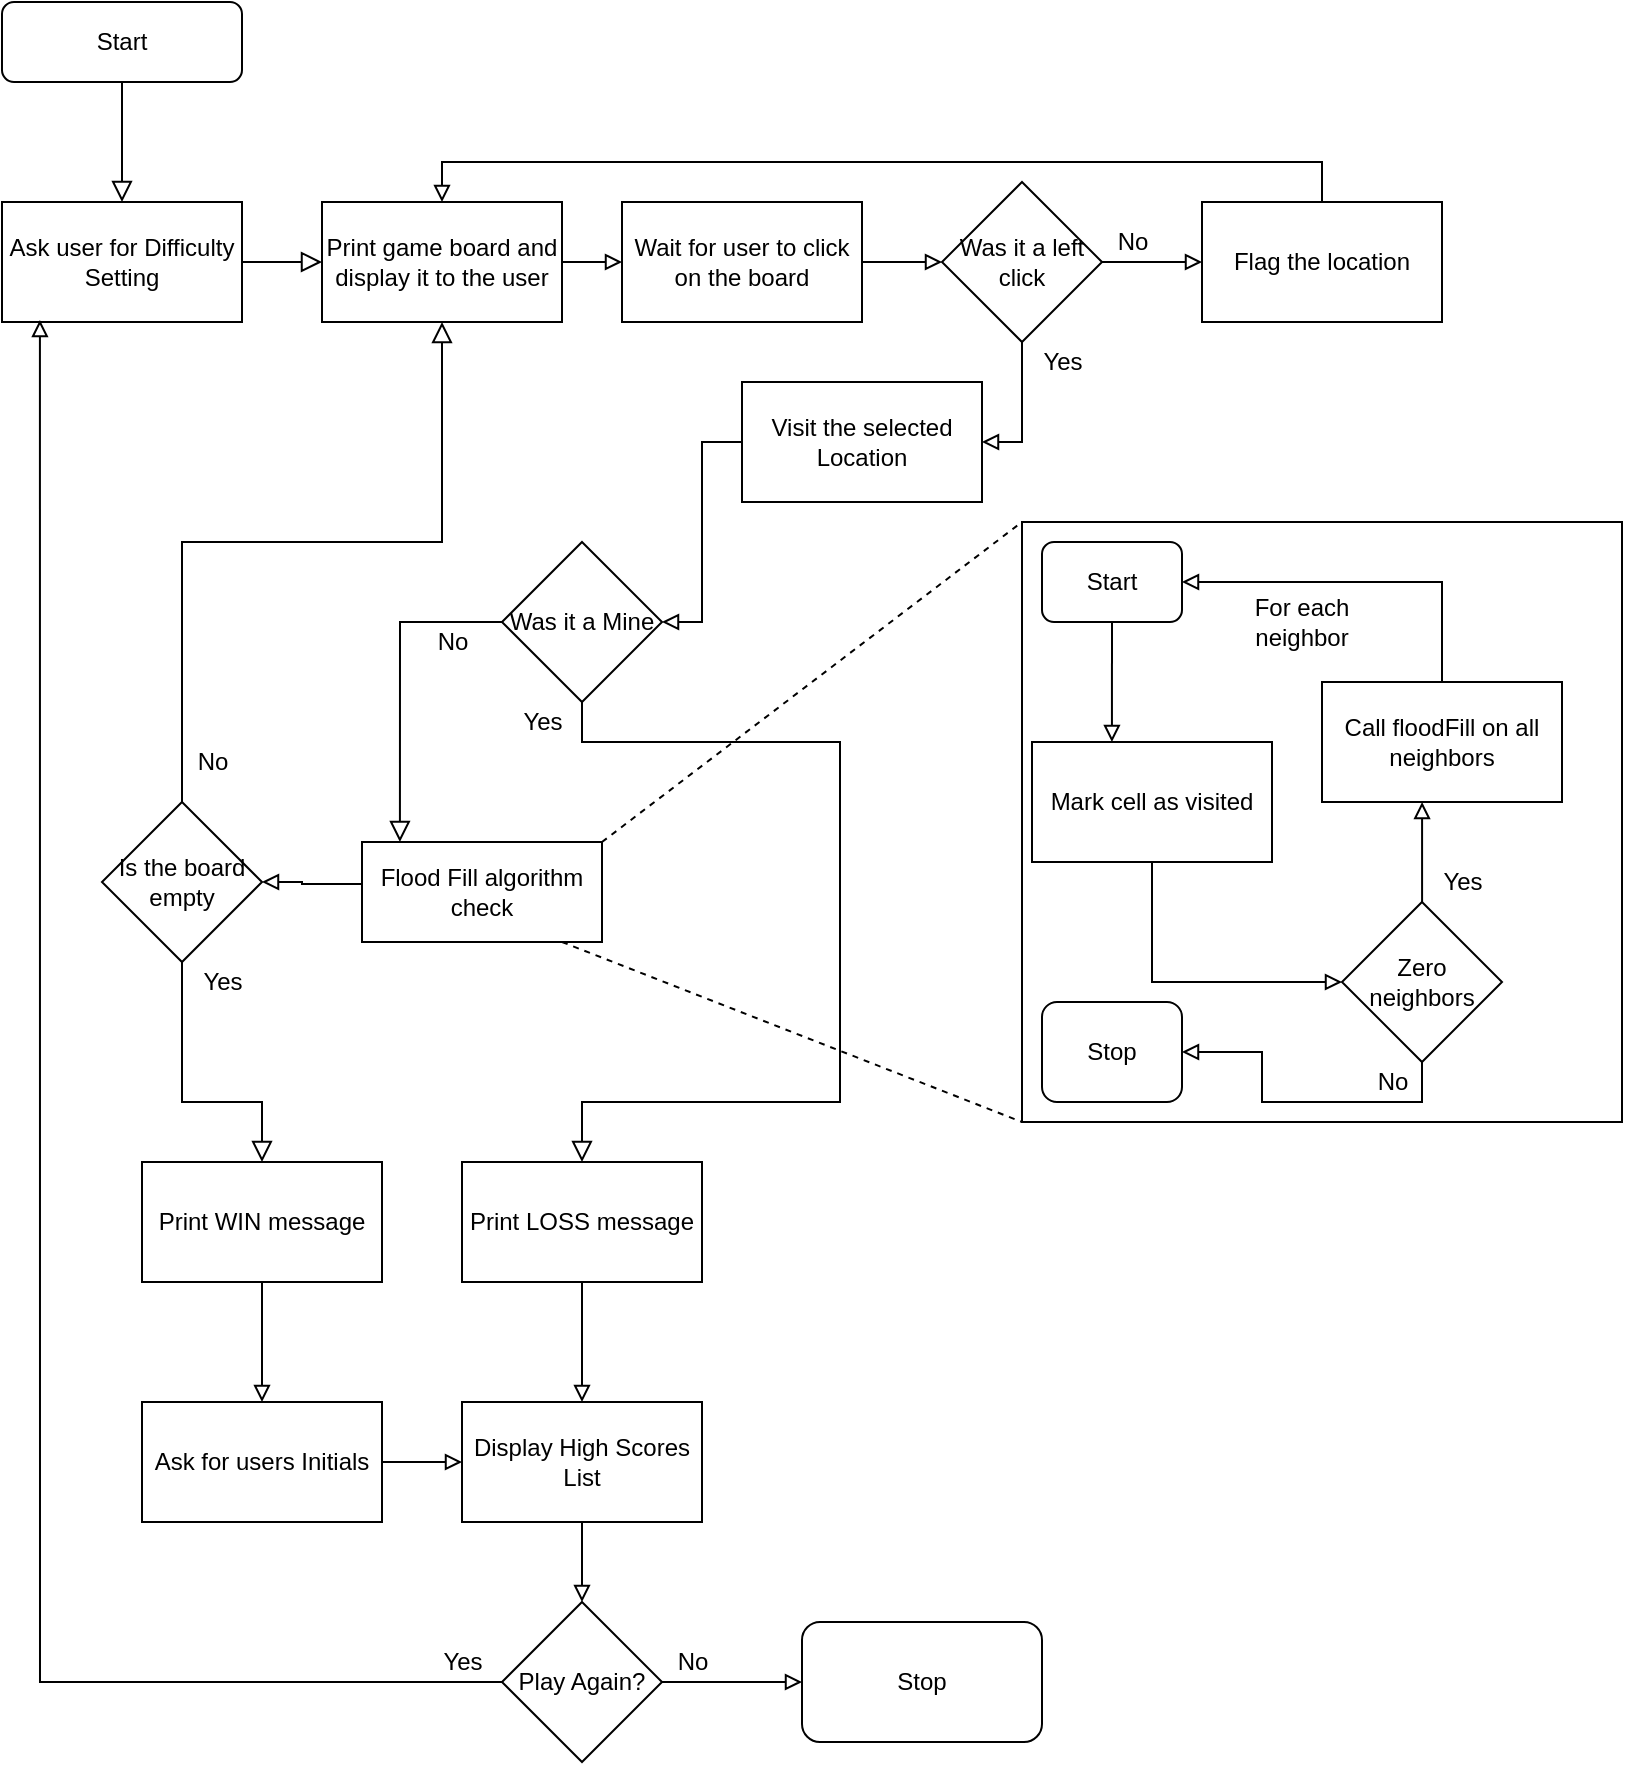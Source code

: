 <mxfile version="13.3.5" type="device"><diagram id="C5RBs43oDa-KdzZeNtuy" name="Page-1"><mxGraphModel dx="1086" dy="806" grid="1" gridSize="10" guides="1" tooltips="1" connect="1" arrows="1" fold="1" page="1" pageScale="1" pageWidth="827" pageHeight="1169" math="0" shadow="0"><root><mxCell id="WIyWlLk6GJQsqaUBKTNV-0"/><mxCell id="WIyWlLk6GJQsqaUBKTNV-1" parent="WIyWlLk6GJQsqaUBKTNV-0"/><mxCell id="WIyWlLk6GJQsqaUBKTNV-2" value="" style="rounded=0;html=1;jettySize=auto;orthogonalLoop=1;fontSize=11;endArrow=block;endFill=0;endSize=8;strokeWidth=1;shadow=0;labelBackgroundColor=none;edgeStyle=orthogonalEdgeStyle;entryX=0.5;entryY=0;entryDx=0;entryDy=0;" parent="WIyWlLk6GJQsqaUBKTNV-1" source="WIyWlLk6GJQsqaUBKTNV-3" target="DiXq1rYth5rB-0L1wNrp-0" edge="1"><mxGeometry relative="1" as="geometry"/></mxCell><mxCell id="WIyWlLk6GJQsqaUBKTNV-3" value="Start" style="rounded=1;whiteSpace=wrap;html=1;fontSize=12;glass=0;strokeWidth=1;shadow=0;" parent="WIyWlLk6GJQsqaUBKTNV-1" vertex="1"><mxGeometry width="120" height="40" as="geometry"/></mxCell><mxCell id="DiXq1rYth5rB-0L1wNrp-28" style="edgeStyle=orthogonalEdgeStyle;rounded=0;orthogonalLoop=1;jettySize=auto;html=1;entryX=0;entryY=0.5;entryDx=0;entryDy=0;endArrow=block;endFill=0;endSize=8;" parent="WIyWlLk6GJQsqaUBKTNV-1" source="DiXq1rYth5rB-0L1wNrp-0" target="dKoIntnRkfKrI2zDitbR-0" edge="1"><mxGeometry relative="1" as="geometry"><mxPoint x="182" y="130" as="targetPoint"/></mxGeometry></mxCell><mxCell id="DiXq1rYth5rB-0L1wNrp-0" value="Ask user for Difficulty Setting" style="rounded=0;whiteSpace=wrap;html=1;" parent="WIyWlLk6GJQsqaUBKTNV-1" vertex="1"><mxGeometry y="100" width="120" height="60" as="geometry"/></mxCell><mxCell id="dKoIntnRkfKrI2zDitbR-6" style="edgeStyle=orthogonalEdgeStyle;rounded=0;orthogonalLoop=1;jettySize=auto;html=1;exitX=0;exitY=0.5;exitDx=0;exitDy=0;entryX=1;entryY=0.5;entryDx=0;entryDy=0;endArrow=block;endFill=0;" parent="WIyWlLk6GJQsqaUBKTNV-1" source="DiXq1rYth5rB-0L1wNrp-21" target="DiXq1rYth5rB-0L1wNrp-25" edge="1"><mxGeometry relative="1" as="geometry"/></mxCell><mxCell id="DiXq1rYth5rB-0L1wNrp-21" value="Visit the selected Location" style="rounded=0;whiteSpace=wrap;html=1;" parent="WIyWlLk6GJQsqaUBKTNV-1" vertex="1"><mxGeometry x="370" y="190" width="120" height="60" as="geometry"/></mxCell><mxCell id="DiXq1rYth5rB-0L1wNrp-30" style="edgeStyle=orthogonalEdgeStyle;rounded=0;orthogonalLoop=1;jettySize=auto;html=1;endArrow=block;endFill=0;endSize=8;entryX=0.158;entryY=0;entryDx=0;entryDy=0;entryPerimeter=0;exitX=0;exitY=0.5;exitDx=0;exitDy=0;" parent="WIyWlLk6GJQsqaUBKTNV-1" source="DiXq1rYth5rB-0L1wNrp-25" target="y8nnIB8rg2T7NnfLBdj3-5" edge="1"><mxGeometry relative="1" as="geometry"><mxPoint x="330" y="440" as="targetPoint"/></mxGeometry></mxCell><mxCell id="DiXq1rYth5rB-0L1wNrp-35" style="edgeStyle=orthogonalEdgeStyle;rounded=0;orthogonalLoop=1;jettySize=auto;html=1;endArrow=block;endFill=0;endSize=8;entryX=0.5;entryY=0;entryDx=0;entryDy=0;exitX=0.5;exitY=1;exitDx=0;exitDy=0;" parent="WIyWlLk6GJQsqaUBKTNV-1" source="DiXq1rYth5rB-0L1wNrp-25" target="y8nnIB8rg2T7NnfLBdj3-0" edge="1"><mxGeometry relative="1" as="geometry"><mxPoint x="290" y="540" as="targetPoint"/><Array as="points"><mxPoint x="419" y="370"/><mxPoint x="419" y="550"/><mxPoint x="290" y="550"/></Array></mxGeometry></mxCell><mxCell id="DiXq1rYth5rB-0L1wNrp-25" value="Was it a Mine" style="rhombus;whiteSpace=wrap;html=1;" parent="WIyWlLk6GJQsqaUBKTNV-1" vertex="1"><mxGeometry x="250" y="270" width="80" height="80" as="geometry"/></mxCell><mxCell id="DiXq1rYth5rB-0L1wNrp-31" style="edgeStyle=orthogonalEdgeStyle;rounded=0;orthogonalLoop=1;jettySize=auto;html=1;entryX=0.5;entryY=1;entryDx=0;entryDy=0;endArrow=block;endFill=0;endSize=8;exitX=0.5;exitY=0;exitDx=0;exitDy=0;" parent="WIyWlLk6GJQsqaUBKTNV-1" source="DiXq1rYth5rB-0L1wNrp-27" target="dKoIntnRkfKrI2zDitbR-0" edge="1"><mxGeometry relative="1" as="geometry"><Array as="points"><mxPoint x="90" y="270"/><mxPoint x="220" y="270"/></Array></mxGeometry></mxCell><mxCell id="DiXq1rYth5rB-0L1wNrp-36" style="edgeStyle=orthogonalEdgeStyle;rounded=0;orthogonalLoop=1;jettySize=auto;html=1;endArrow=block;endFill=0;endSize=8;entryX=0.5;entryY=0;entryDx=0;entryDy=0;" parent="WIyWlLk6GJQsqaUBKTNV-1" source="DiXq1rYth5rB-0L1wNrp-27" target="DiXq1rYth5rB-0L1wNrp-34" edge="1"><mxGeometry relative="1" as="geometry"><Array as="points"><mxPoint x="90" y="550"/><mxPoint x="130" y="550"/></Array><mxPoint x="110" y="550" as="targetPoint"/></mxGeometry></mxCell><mxCell id="DiXq1rYth5rB-0L1wNrp-27" value="Is the board empty" style="rhombus;whiteSpace=wrap;html=1;" parent="WIyWlLk6GJQsqaUBKTNV-1" vertex="1"><mxGeometry x="50" y="400" width="80" height="80" as="geometry"/></mxCell><mxCell id="DiXq1rYth5rB-0L1wNrp-32" value="No" style="text;html=1;align=center;verticalAlign=middle;resizable=0;points=[];autosize=1;" parent="WIyWlLk6GJQsqaUBKTNV-1" vertex="1"><mxGeometry x="90" y="370" width="30" height="20" as="geometry"/></mxCell><mxCell id="DiXq1rYth5rB-0L1wNrp-33" value="No" style="text;html=1;align=center;verticalAlign=middle;resizable=0;points=[];autosize=1;" parent="WIyWlLk6GJQsqaUBKTNV-1" vertex="1"><mxGeometry x="210" y="310" width="30" height="20" as="geometry"/></mxCell><mxCell id="dKoIntnRkfKrI2zDitbR-15" style="edgeStyle=orthogonalEdgeStyle;rounded=0;orthogonalLoop=1;jettySize=auto;html=1;exitX=0.5;exitY=1;exitDx=0;exitDy=0;entryX=0.5;entryY=0;entryDx=0;entryDy=0;endArrow=block;endFill=0;" parent="WIyWlLk6GJQsqaUBKTNV-1" source="DiXq1rYth5rB-0L1wNrp-34" target="dKoIntnRkfKrI2zDitbR-14" edge="1"><mxGeometry relative="1" as="geometry"/></mxCell><mxCell id="DiXq1rYth5rB-0L1wNrp-34" value="Print WIN message" style="rounded=0;whiteSpace=wrap;html=1;" parent="WIyWlLk6GJQsqaUBKTNV-1" vertex="1"><mxGeometry x="70" y="580" width="120" height="60" as="geometry"/></mxCell><mxCell id="DiXq1rYth5rB-0L1wNrp-42" value="Yes" style="text;html=1;align=center;verticalAlign=middle;resizable=0;points=[];autosize=1;" parent="WIyWlLk6GJQsqaUBKTNV-1" vertex="1"><mxGeometry x="90" y="480" width="40" height="20" as="geometry"/></mxCell><mxCell id="dKoIntnRkfKrI2zDitbR-17" style="edgeStyle=orthogonalEdgeStyle;rounded=0;orthogonalLoop=1;jettySize=auto;html=1;exitX=0.5;exitY=1;exitDx=0;exitDy=0;endArrow=block;endFill=0;" parent="WIyWlLk6GJQsqaUBKTNV-1" source="y8nnIB8rg2T7NnfLBdj3-0" target="dKoIntnRkfKrI2zDitbR-13" edge="1"><mxGeometry relative="1" as="geometry"/></mxCell><mxCell id="y8nnIB8rg2T7NnfLBdj3-0" value="Print LOSS message" style="rounded=0;whiteSpace=wrap;html=1;" parent="WIyWlLk6GJQsqaUBKTNV-1" vertex="1"><mxGeometry x="230" y="580" width="120" height="60" as="geometry"/></mxCell><mxCell id="y8nnIB8rg2T7NnfLBdj3-6" style="edgeStyle=orthogonalEdgeStyle;rounded=0;orthogonalLoop=1;jettySize=auto;html=1;endArrow=block;endFill=0;exitX=-0.001;exitY=0.42;exitDx=0;exitDy=0;exitPerimeter=0;entryX=1;entryY=0.5;entryDx=0;entryDy=0;" parent="WIyWlLk6GJQsqaUBKTNV-1" source="y8nnIB8rg2T7NnfLBdj3-5" target="DiXq1rYth5rB-0L1wNrp-27" edge="1"><mxGeometry relative="1" as="geometry"><mxPoint x="150" y="420" as="targetPoint"/><Array as="points"><mxPoint x="150" y="440"/></Array></mxGeometry></mxCell><mxCell id="y8nnIB8rg2T7NnfLBdj3-5" value="Flood Fill algorithm check" style="rounded=0;whiteSpace=wrap;html=1;" parent="WIyWlLk6GJQsqaUBKTNV-1" vertex="1"><mxGeometry x="180" y="420" width="120" height="50" as="geometry"/></mxCell><mxCell id="y8nnIB8rg2T7NnfLBdj3-7" value="" style="whiteSpace=wrap;html=1;aspect=fixed;" parent="WIyWlLk6GJQsqaUBKTNV-1" vertex="1"><mxGeometry x="510" y="260" width="300" height="300" as="geometry"/></mxCell><mxCell id="y8nnIB8rg2T7NnfLBdj3-10" style="edgeStyle=orthogonalEdgeStyle;rounded=0;orthogonalLoop=1;jettySize=auto;html=1;exitX=0.5;exitY=1;exitDx=0;exitDy=0;endArrow=block;endFill=0;entryX=0.333;entryY=0;entryDx=0;entryDy=0;entryPerimeter=0;" parent="WIyWlLk6GJQsqaUBKTNV-1" source="y8nnIB8rg2T7NnfLBdj3-8" target="th_k6v8L0-jepkOdc__O-0" edge="1"><mxGeometry relative="1" as="geometry"><mxPoint x="555" y="330" as="targetPoint"/></mxGeometry></mxCell><mxCell id="y8nnIB8rg2T7NnfLBdj3-8" value="Start" style="rounded=1;whiteSpace=wrap;html=1;" parent="WIyWlLk6GJQsqaUBKTNV-1" vertex="1"><mxGeometry x="520" y="270" width="70" height="40" as="geometry"/></mxCell><mxCell id="y8nnIB8rg2T7NnfLBdj3-12" style="edgeStyle=orthogonalEdgeStyle;rounded=0;orthogonalLoop=1;jettySize=auto;html=1;exitX=0.5;exitY=1;exitDx=0;exitDy=0;endArrow=block;endFill=0;" parent="WIyWlLk6GJQsqaUBKTNV-1" source="y8nnIB8rg2T7NnfLBdj3-9" target="y8nnIB8rg2T7NnfLBdj3-11" edge="1"><mxGeometry relative="1" as="geometry"/></mxCell><mxCell id="y8nnIB8rg2T7NnfLBdj3-16" style="edgeStyle=orthogonalEdgeStyle;rounded=0;orthogonalLoop=1;jettySize=auto;html=1;entryX=0.417;entryY=1;entryDx=0;entryDy=0;endArrow=block;endFill=0;entryPerimeter=0;" parent="WIyWlLk6GJQsqaUBKTNV-1" source="y8nnIB8rg2T7NnfLBdj3-9" target="y8nnIB8rg2T7NnfLBdj3-14" edge="1"><mxGeometry relative="1" as="geometry"/></mxCell><mxCell id="y8nnIB8rg2T7NnfLBdj3-9" value="Zero neighbors" style="rhombus;whiteSpace=wrap;html=1;" parent="WIyWlLk6GJQsqaUBKTNV-1" vertex="1"><mxGeometry x="670" y="450" width="80" height="80" as="geometry"/></mxCell><mxCell id="y8nnIB8rg2T7NnfLBdj3-11" value="Stop" style="rounded=1;whiteSpace=wrap;html=1;" parent="WIyWlLk6GJQsqaUBKTNV-1" vertex="1"><mxGeometry x="520" y="500" width="70" height="50" as="geometry"/></mxCell><mxCell id="y8nnIB8rg2T7NnfLBdj3-13" value="No" style="text;html=1;align=center;verticalAlign=middle;resizable=0;points=[];autosize=1;" parent="WIyWlLk6GJQsqaUBKTNV-1" vertex="1"><mxGeometry x="680" y="530" width="30" height="20" as="geometry"/></mxCell><mxCell id="y8nnIB8rg2T7NnfLBdj3-15" style="edgeStyle=orthogonalEdgeStyle;rounded=0;orthogonalLoop=1;jettySize=auto;html=1;entryX=1;entryY=0.5;entryDx=0;entryDy=0;endArrow=block;endFill=0;exitX=0.5;exitY=0;exitDx=0;exitDy=0;" parent="WIyWlLk6GJQsqaUBKTNV-1" source="y8nnIB8rg2T7NnfLBdj3-14" target="y8nnIB8rg2T7NnfLBdj3-8" edge="1"><mxGeometry relative="1" as="geometry"/></mxCell><mxCell id="y8nnIB8rg2T7NnfLBdj3-14" value="Call floodFill on all neighbors" style="rounded=0;whiteSpace=wrap;html=1;" parent="WIyWlLk6GJQsqaUBKTNV-1" vertex="1"><mxGeometry x="660" y="340" width="120" height="60" as="geometry"/></mxCell><mxCell id="y8nnIB8rg2T7NnfLBdj3-17" value="Yes" style="text;html=1;align=center;verticalAlign=middle;resizable=0;points=[];autosize=1;" parent="WIyWlLk6GJQsqaUBKTNV-1" vertex="1"><mxGeometry x="710" y="430" width="40" height="20" as="geometry"/></mxCell><mxCell id="y8nnIB8rg2T7NnfLBdj3-18" value="For each neighbor" style="text;html=1;strokeColor=none;fillColor=none;align=center;verticalAlign=middle;whiteSpace=wrap;rounded=0;" parent="WIyWlLk6GJQsqaUBKTNV-1" vertex="1"><mxGeometry x="605" y="300" width="90" height="20" as="geometry"/></mxCell><mxCell id="y8nnIB8rg2T7NnfLBdj3-19" value="" style="endArrow=none;dashed=1;html=1;entryX=0;entryY=0;entryDx=0;entryDy=0;exitX=1;exitY=0;exitDx=0;exitDy=0;" parent="WIyWlLk6GJQsqaUBKTNV-1" source="y8nnIB8rg2T7NnfLBdj3-5" target="y8nnIB8rg2T7NnfLBdj3-7" edge="1"><mxGeometry width="50" height="50" relative="1" as="geometry"><mxPoint x="160" y="420" as="sourcePoint"/><mxPoint x="210" y="370" as="targetPoint"/></mxGeometry></mxCell><mxCell id="y8nnIB8rg2T7NnfLBdj3-20" value="" style="endArrow=none;dashed=1;html=1;entryX=0;entryY=1;entryDx=0;entryDy=0;" parent="WIyWlLk6GJQsqaUBKTNV-1" target="y8nnIB8rg2T7NnfLBdj3-7" edge="1"><mxGeometry width="50" height="50" relative="1" as="geometry"><mxPoint x="280" y="470" as="sourcePoint"/><mxPoint x="330" y="420" as="targetPoint"/></mxGeometry></mxCell><mxCell id="th_k6v8L0-jepkOdc__O-2" style="edgeStyle=orthogonalEdgeStyle;rounded=0;orthogonalLoop=1;jettySize=auto;html=1;entryX=0;entryY=0.5;entryDx=0;entryDy=0;exitX=0.5;exitY=1;exitDx=0;exitDy=0;endArrow=block;endFill=0;" parent="WIyWlLk6GJQsqaUBKTNV-1" source="th_k6v8L0-jepkOdc__O-0" target="y8nnIB8rg2T7NnfLBdj3-9" edge="1"><mxGeometry relative="1" as="geometry"/></mxCell><mxCell id="th_k6v8L0-jepkOdc__O-0" value="Mark cell as visited" style="rounded=0;whiteSpace=wrap;html=1;" parent="WIyWlLk6GJQsqaUBKTNV-1" vertex="1"><mxGeometry x="515" y="370" width="120" height="60" as="geometry"/></mxCell><mxCell id="dKoIntnRkfKrI2zDitbR-2" style="edgeStyle=orthogonalEdgeStyle;rounded=0;orthogonalLoop=1;jettySize=auto;html=1;exitX=1;exitY=0.5;exitDx=0;exitDy=0;entryX=0;entryY=0.5;entryDx=0;entryDy=0;endArrow=block;endFill=0;" parent="WIyWlLk6GJQsqaUBKTNV-1" source="dKoIntnRkfKrI2zDitbR-0" target="dKoIntnRkfKrI2zDitbR-1" edge="1"><mxGeometry relative="1" as="geometry"/></mxCell><mxCell id="dKoIntnRkfKrI2zDitbR-0" value="Print game board and display it to the user" style="rounded=0;whiteSpace=wrap;html=1;" parent="WIyWlLk6GJQsqaUBKTNV-1" vertex="1"><mxGeometry x="160" y="100" width="120" height="60" as="geometry"/></mxCell><mxCell id="dKoIntnRkfKrI2zDitbR-8" style="edgeStyle=orthogonalEdgeStyle;rounded=0;orthogonalLoop=1;jettySize=auto;html=1;exitX=1;exitY=0.5;exitDx=0;exitDy=0;entryX=0;entryY=0.5;entryDx=0;entryDy=0;endArrow=block;endFill=0;" parent="WIyWlLk6GJQsqaUBKTNV-1" source="dKoIntnRkfKrI2zDitbR-1" target="dKoIntnRkfKrI2zDitbR-3" edge="1"><mxGeometry relative="1" as="geometry"/></mxCell><mxCell id="dKoIntnRkfKrI2zDitbR-1" value="Wait for user to click on the board" style="rounded=0;whiteSpace=wrap;html=1;" parent="WIyWlLk6GJQsqaUBKTNV-1" vertex="1"><mxGeometry x="310" y="100" width="120" height="60" as="geometry"/></mxCell><mxCell id="dKoIntnRkfKrI2zDitbR-4" style="edgeStyle=orthogonalEdgeStyle;rounded=0;orthogonalLoop=1;jettySize=auto;html=1;exitX=0.5;exitY=1;exitDx=0;exitDy=0;entryX=1;entryY=0.5;entryDx=0;entryDy=0;endArrow=block;endFill=0;" parent="WIyWlLk6GJQsqaUBKTNV-1" source="dKoIntnRkfKrI2zDitbR-3" target="DiXq1rYth5rB-0L1wNrp-21" edge="1"><mxGeometry relative="1" as="geometry"/></mxCell><mxCell id="dKoIntnRkfKrI2zDitbR-11" style="edgeStyle=orthogonalEdgeStyle;rounded=0;orthogonalLoop=1;jettySize=auto;html=1;exitX=1;exitY=0.5;exitDx=0;exitDy=0;entryX=0;entryY=0.5;entryDx=0;entryDy=0;endArrow=block;endFill=0;" parent="WIyWlLk6GJQsqaUBKTNV-1" source="dKoIntnRkfKrI2zDitbR-3" target="dKoIntnRkfKrI2zDitbR-9" edge="1"><mxGeometry relative="1" as="geometry"/></mxCell><mxCell id="dKoIntnRkfKrI2zDitbR-3" value="Was it a left click" style="rhombus;whiteSpace=wrap;html=1;" parent="WIyWlLk6GJQsqaUBKTNV-1" vertex="1"><mxGeometry x="470" y="90" width="80" height="80" as="geometry"/></mxCell><mxCell id="dKoIntnRkfKrI2zDitbR-5" value="Yes" style="text;html=1;align=center;verticalAlign=middle;resizable=0;points=[];autosize=1;" parent="WIyWlLk6GJQsqaUBKTNV-1" vertex="1"><mxGeometry x="510" y="170" width="40" height="20" as="geometry"/></mxCell><mxCell id="dKoIntnRkfKrI2zDitbR-7" value="Yes" style="text;html=1;align=center;verticalAlign=middle;resizable=0;points=[];autosize=1;" parent="WIyWlLk6GJQsqaUBKTNV-1" vertex="1"><mxGeometry x="250" y="350" width="40" height="20" as="geometry"/></mxCell><mxCell id="dKoIntnRkfKrI2zDitbR-10" style="edgeStyle=orthogonalEdgeStyle;rounded=0;orthogonalLoop=1;jettySize=auto;html=1;exitX=0.5;exitY=0;exitDx=0;exitDy=0;entryX=0.5;entryY=0;entryDx=0;entryDy=0;endArrow=block;endFill=0;" parent="WIyWlLk6GJQsqaUBKTNV-1" source="dKoIntnRkfKrI2zDitbR-9" target="dKoIntnRkfKrI2zDitbR-0" edge="1"><mxGeometry relative="1" as="geometry"/></mxCell><mxCell id="dKoIntnRkfKrI2zDitbR-9" value="Flag the location" style="rounded=0;whiteSpace=wrap;html=1;" parent="WIyWlLk6GJQsqaUBKTNV-1" vertex="1"><mxGeometry x="600" y="100" width="120" height="60" as="geometry"/></mxCell><mxCell id="dKoIntnRkfKrI2zDitbR-12" value="No" style="text;html=1;align=center;verticalAlign=middle;resizable=0;points=[];autosize=1;" parent="WIyWlLk6GJQsqaUBKTNV-1" vertex="1"><mxGeometry x="550" y="110" width="30" height="20" as="geometry"/></mxCell><mxCell id="dKoIntnRkfKrI2zDitbR-19" style="edgeStyle=orthogonalEdgeStyle;rounded=0;orthogonalLoop=1;jettySize=auto;html=1;exitX=0.5;exitY=1;exitDx=0;exitDy=0;entryX=0.5;entryY=0;entryDx=0;entryDy=0;endArrow=block;endFill=0;" parent="WIyWlLk6GJQsqaUBKTNV-1" source="dKoIntnRkfKrI2zDitbR-13" target="dKoIntnRkfKrI2zDitbR-18" edge="1"><mxGeometry relative="1" as="geometry"/></mxCell><mxCell id="dKoIntnRkfKrI2zDitbR-13" value="Display High Scores List" style="rounded=0;whiteSpace=wrap;html=1;" parent="WIyWlLk6GJQsqaUBKTNV-1" vertex="1"><mxGeometry x="230" y="700" width="120" height="60" as="geometry"/></mxCell><mxCell id="dKoIntnRkfKrI2zDitbR-16" style="edgeStyle=orthogonalEdgeStyle;rounded=0;orthogonalLoop=1;jettySize=auto;html=1;exitX=1;exitY=0.5;exitDx=0;exitDy=0;entryX=0;entryY=0.5;entryDx=0;entryDy=0;endArrow=block;endFill=0;" parent="WIyWlLk6GJQsqaUBKTNV-1" source="dKoIntnRkfKrI2zDitbR-14" target="dKoIntnRkfKrI2zDitbR-13" edge="1"><mxGeometry relative="1" as="geometry"/></mxCell><mxCell id="dKoIntnRkfKrI2zDitbR-14" value="Ask for users Initials" style="rounded=0;whiteSpace=wrap;html=1;" parent="WIyWlLk6GJQsqaUBKTNV-1" vertex="1"><mxGeometry x="70" y="700" width="120" height="60" as="geometry"/></mxCell><mxCell id="dKoIntnRkfKrI2zDitbR-20" style="edgeStyle=orthogonalEdgeStyle;rounded=0;orthogonalLoop=1;jettySize=auto;html=1;exitX=0;exitY=0.5;exitDx=0;exitDy=0;entryX=0.158;entryY=0.983;entryDx=0;entryDy=0;entryPerimeter=0;endArrow=block;endFill=0;" parent="WIyWlLk6GJQsqaUBKTNV-1" source="dKoIntnRkfKrI2zDitbR-18" target="DiXq1rYth5rB-0L1wNrp-0" edge="1"><mxGeometry relative="1" as="geometry"/></mxCell><mxCell id="dKoIntnRkfKrI2zDitbR-21" style="edgeStyle=orthogonalEdgeStyle;rounded=0;orthogonalLoop=1;jettySize=auto;html=1;exitX=1;exitY=0.5;exitDx=0;exitDy=0;endArrow=block;endFill=0;entryX=0;entryY=0.5;entryDx=0;entryDy=0;" parent="WIyWlLk6GJQsqaUBKTNV-1" source="dKoIntnRkfKrI2zDitbR-18" target="dKoIntnRkfKrI2zDitbR-22" edge="1"><mxGeometry relative="1" as="geometry"><mxPoint x="410" y="840" as="targetPoint"/></mxGeometry></mxCell><mxCell id="dKoIntnRkfKrI2zDitbR-18" value="Play Again?" style="rhombus;whiteSpace=wrap;html=1;" parent="WIyWlLk6GJQsqaUBKTNV-1" vertex="1"><mxGeometry x="250" y="800" width="80" height="80" as="geometry"/></mxCell><mxCell id="dKoIntnRkfKrI2zDitbR-22" value="Stop" style="rounded=1;whiteSpace=wrap;html=1;" parent="WIyWlLk6GJQsqaUBKTNV-1" vertex="1"><mxGeometry x="400" y="810" width="120" height="60" as="geometry"/></mxCell><mxCell id="dKoIntnRkfKrI2zDitbR-23" value="No" style="text;html=1;align=center;verticalAlign=middle;resizable=0;points=[];autosize=1;" parent="WIyWlLk6GJQsqaUBKTNV-1" vertex="1"><mxGeometry x="330" y="820" width="30" height="20" as="geometry"/></mxCell><mxCell id="dKoIntnRkfKrI2zDitbR-24" value="Yes" style="text;html=1;align=center;verticalAlign=middle;resizable=0;points=[];autosize=1;" parent="WIyWlLk6GJQsqaUBKTNV-1" vertex="1"><mxGeometry x="210" y="820" width="40" height="20" as="geometry"/></mxCell></root></mxGraphModel></diagram></mxfile>